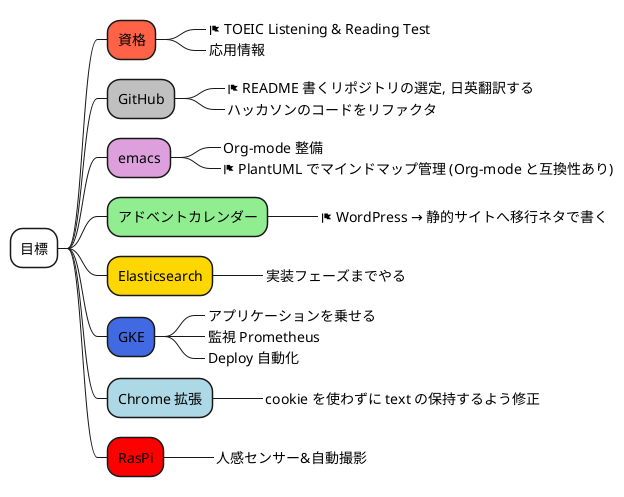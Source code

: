 @startmindmap
*[#white] 目標
**[#tomato] 資格
***_ <&flag> TOEIC Listening & Reading Test
***_ 応用情報
**[#silver] GitHub
***_ <&flag> README 書くリポジトリの選定, 日英翻訳する
***_ ハッカソンのコードをリファクタ
**[#plum] emacs
***_ Org-mode 整備
***_ <&flag> PlantUML でマインドマップ管理 (Org-mode と互換性あり)
**[#lightgreen] アドベントカレンダー
***_ <&flag> WordPress → 静的サイトへ移行ネタで書く
**[#gold] Elasticsearch
***_ 実装フェーズまでやる
**[#royalblue] GKE
***_ アプリケーションを乗せる
***_ 監視 Prometheus
***_ Deploy 自動化 
**[#lightblue] Chrome 拡張
***_ cookie を使わずに text の保持するよう修正
**[#red] RasPi
***_ 人感センサー&自動撮影
@endmindmap
